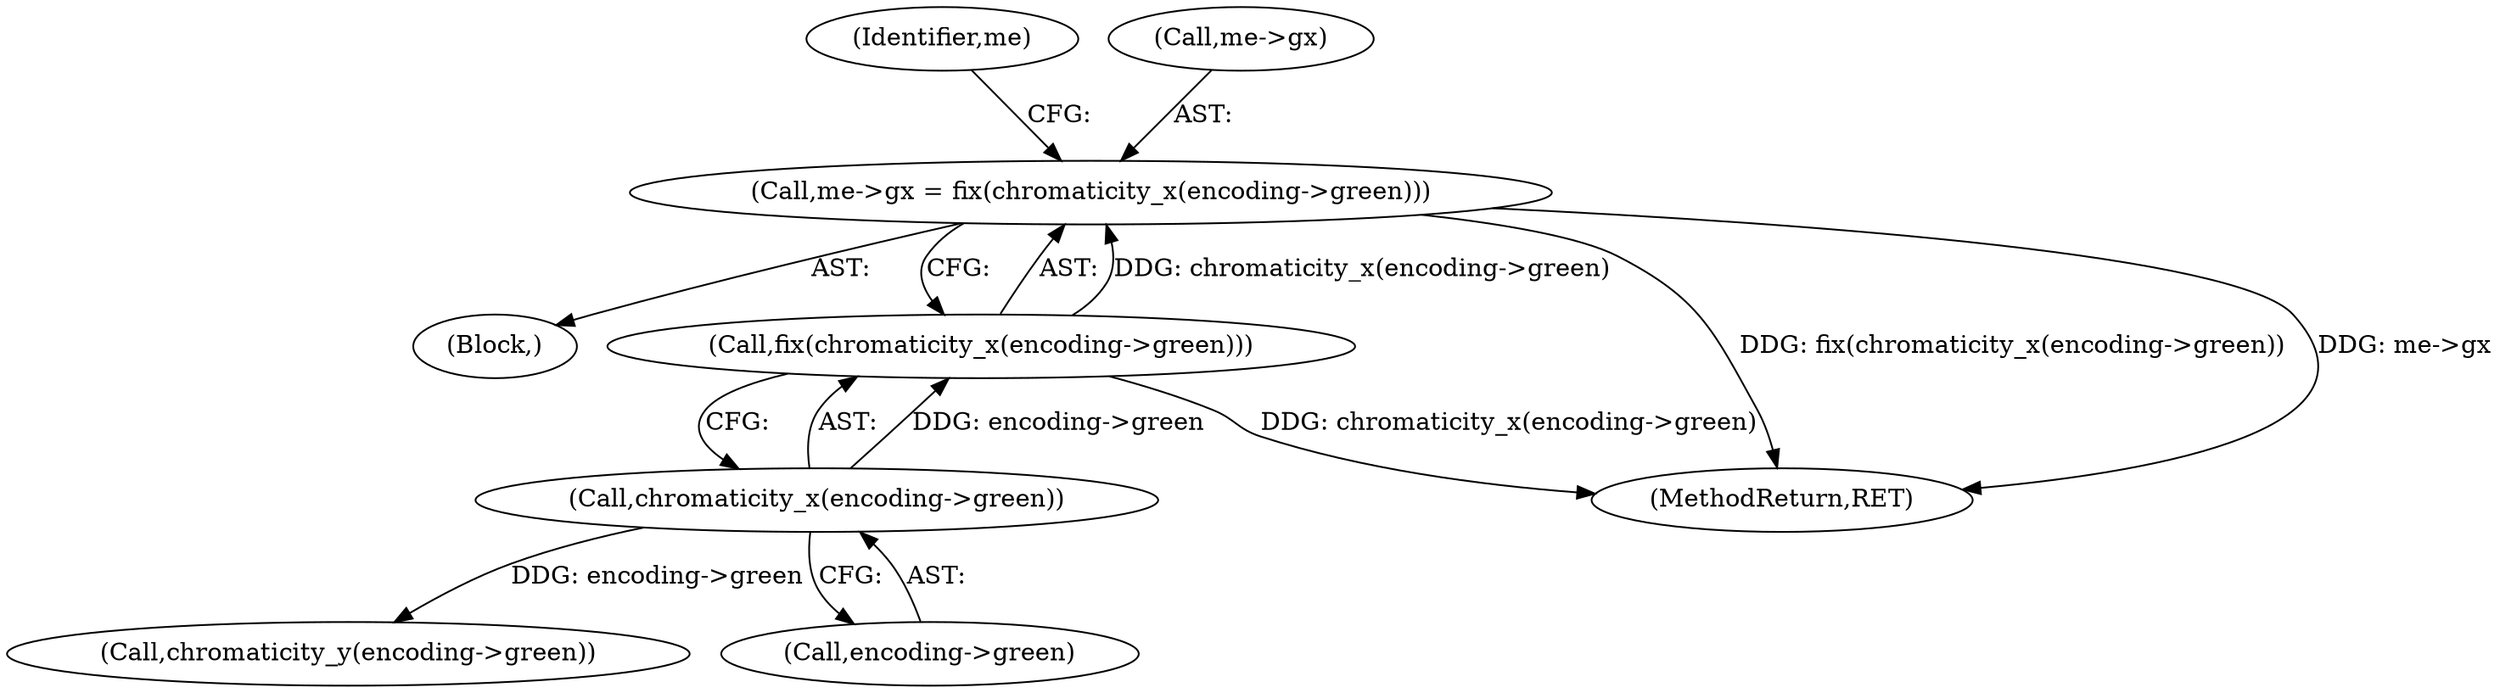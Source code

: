 digraph "0_Android_9d4853418ab2f754c2b63e091c29c5529b8b86ca_40@pointer" {
"1000149" [label="(Call,me->gx = fix(chromaticity_x(encoding->green)))"];
"1000153" [label="(Call,fix(chromaticity_x(encoding->green)))"];
"1000154" [label="(Call,chromaticity_x(encoding->green))"];
"1000163" [label="(Call,chromaticity_y(encoding->green))"];
"1000154" [label="(Call,chromaticity_x(encoding->green))"];
"1000160" [label="(Identifier,me)"];
"1000150" [label="(Call,me->gx)"];
"1000106" [label="(Block,)"];
"1000228" [label="(MethodReturn,RET)"];
"1000153" [label="(Call,fix(chromaticity_x(encoding->green)))"];
"1000155" [label="(Call,encoding->green)"];
"1000149" [label="(Call,me->gx = fix(chromaticity_x(encoding->green)))"];
"1000149" -> "1000106"  [label="AST: "];
"1000149" -> "1000153"  [label="CFG: "];
"1000150" -> "1000149"  [label="AST: "];
"1000153" -> "1000149"  [label="AST: "];
"1000160" -> "1000149"  [label="CFG: "];
"1000149" -> "1000228"  [label="DDG: fix(chromaticity_x(encoding->green))"];
"1000149" -> "1000228"  [label="DDG: me->gx"];
"1000153" -> "1000149"  [label="DDG: chromaticity_x(encoding->green)"];
"1000153" -> "1000154"  [label="CFG: "];
"1000154" -> "1000153"  [label="AST: "];
"1000153" -> "1000228"  [label="DDG: chromaticity_x(encoding->green)"];
"1000154" -> "1000153"  [label="DDG: encoding->green"];
"1000154" -> "1000155"  [label="CFG: "];
"1000155" -> "1000154"  [label="AST: "];
"1000154" -> "1000163"  [label="DDG: encoding->green"];
}
